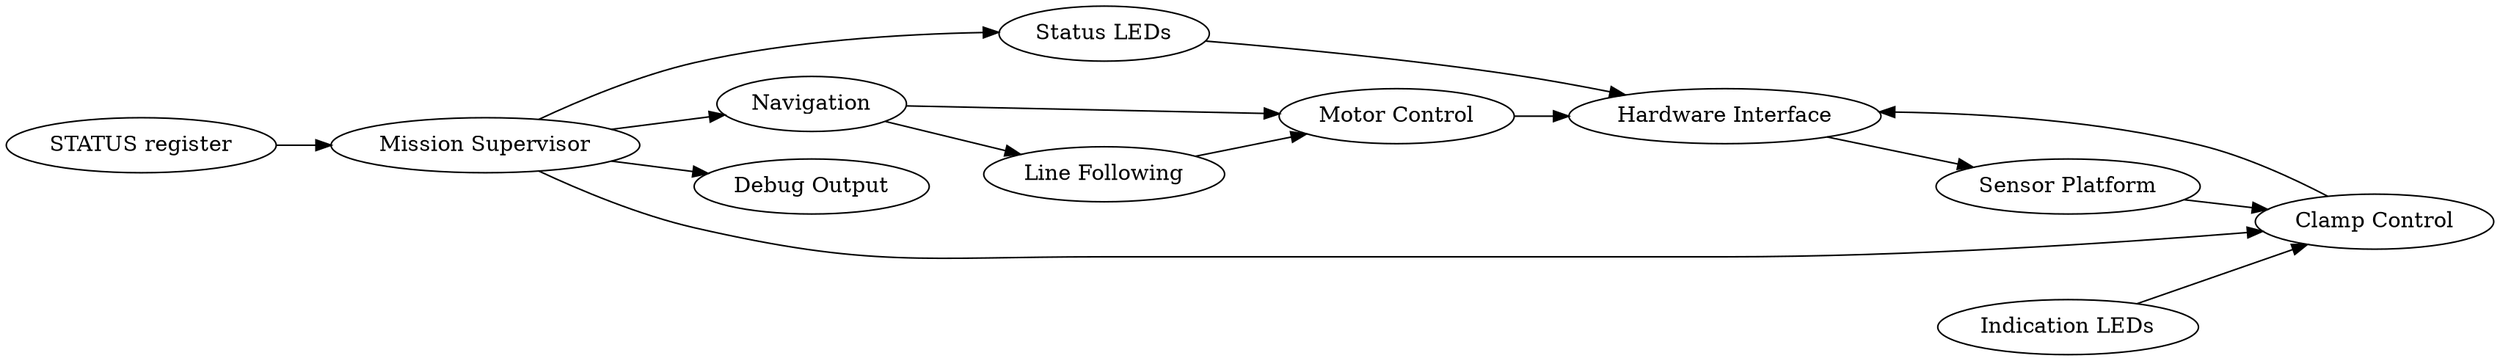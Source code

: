 digraph layout {
    rankdir=LR;
    "STATUS register" -> "Mission Supervisor";
    "Mission Supervisor" -> "Navigation";
    "Navigation" -> "Line Following";
    "Line Following" -> "Motor Control";
    "Navigation" -> "Motor Control";
    "Mission Supervisor" -> "Clamp Control";
    "Mission Supervisor" -> "Debug Output";
    "Mission Supervisor" -> "Status LEDs";
    "Motor Control" -> "Hardware Interface";
    "Sensor Platform" -> "Clamp Control";
    "Indication LEDs" -> "Clamp Control";
    "Clamp Control" -> "Hardware Interface";
    "Status LEDs" -> "Hardware Interface";
    "Hardware Interface" -> "Sensor Platform";
}
